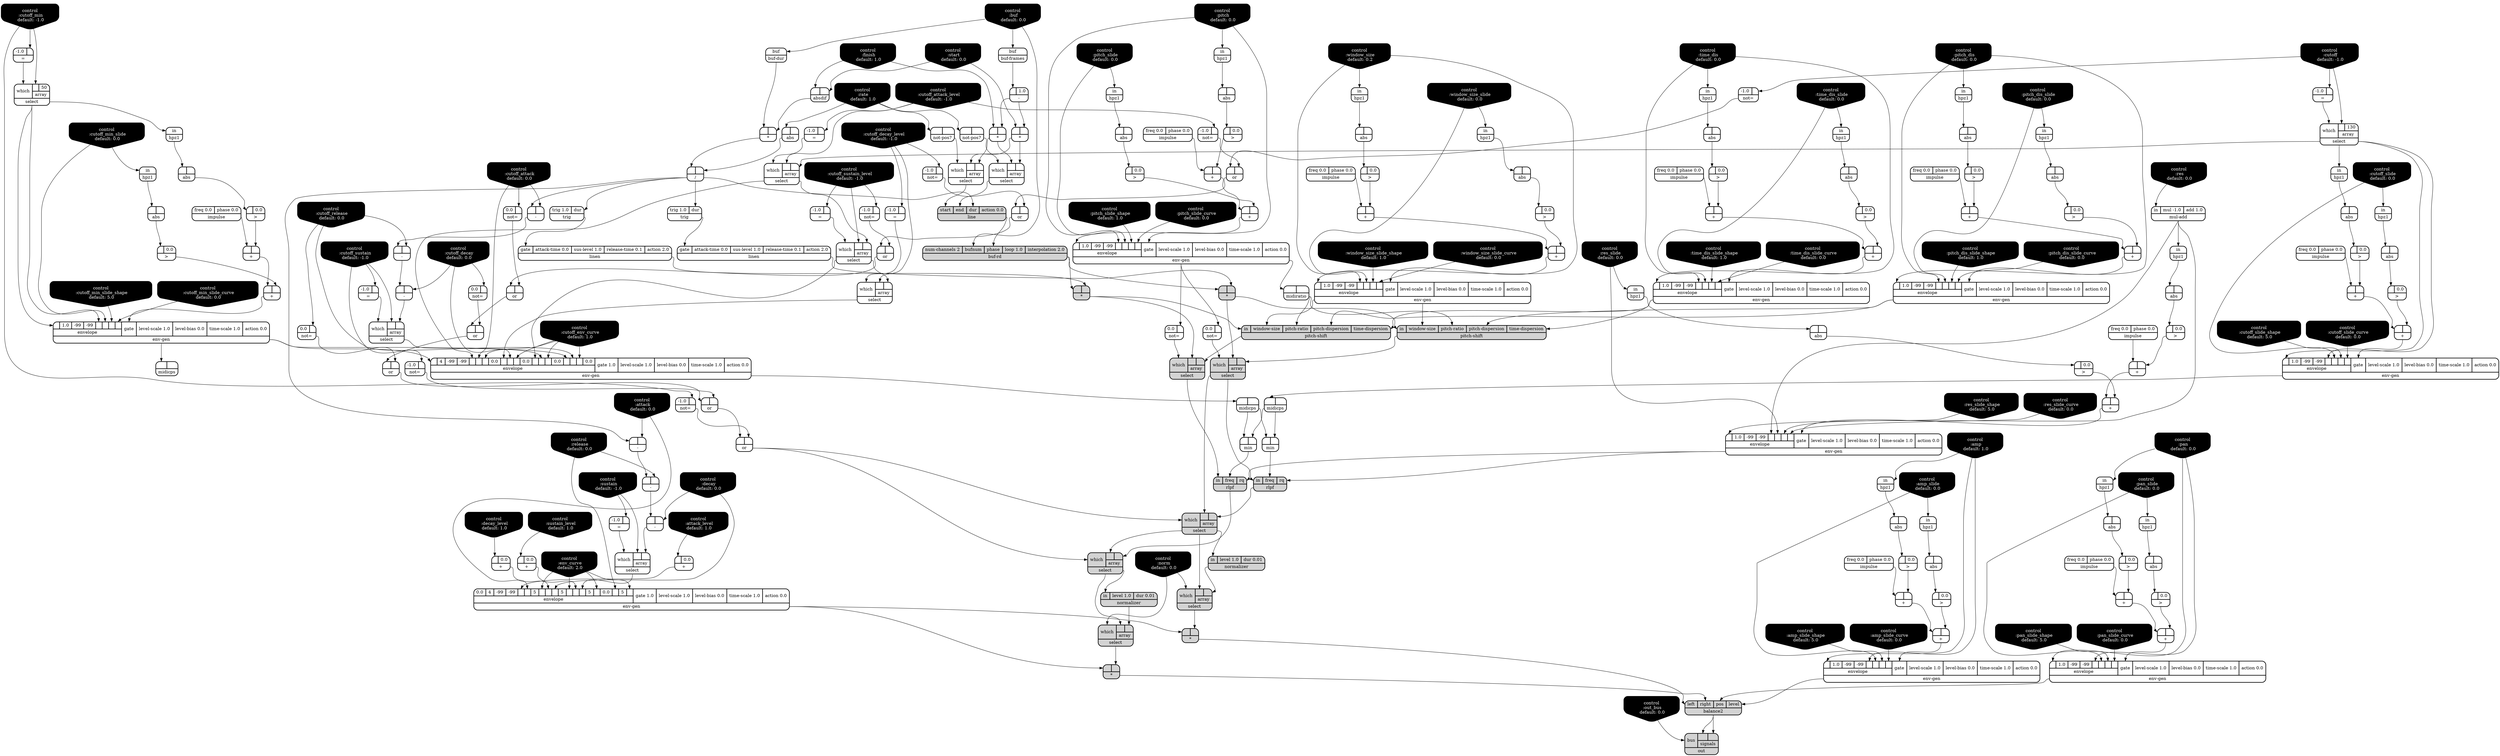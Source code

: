 digraph synthdef {
73 [label = "{{ <a> |<b> } |<__UG_NAME__>* }" style="bold, rounded" shape=record rankdir=LR];
82 [label = "{{ <a> |<b> } |<__UG_NAME__>* }" style="bold, rounded" shape=record rankdir=LR];
83 [label = "{{ <a> |<b> } |<__UG_NAME__>* }" style="bold, rounded" shape=record rankdir=LR];
91 [label = "{{ <a> |<b> } |<__UG_NAME__>* }" style="filled, bold, rounded"  shape=record rankdir=LR];
194 [label = "{{ <a> |<b> } |<__UG_NAME__>* }" style="filled, bold, rounded"  shape=record rankdir=LR];
222 [label = "{{ <a> |<b> } |<__UG_NAME__>* }" style="filled, bold, rounded"  shape=record rankdir=LR];
229 [label = "{{ <a> |<b> } |<__UG_NAME__>* }" style="filled, bold, rounded"  shape=record rankdir=LR];
64 [label = "{{ <a> |<b> } |<__UG_NAME__>+ }" style="bold, rounded" shape=record rankdir=LR];
68 [label = "{{ <a> |<b> } |<__UG_NAME__>+ }" style="bold, rounded" shape=record rankdir=LR];
95 [label = "{{ <a> |<b> } |<__UG_NAME__>+ }" style="bold, rounded" shape=record rankdir=LR];
99 [label = "{{ <a> |<b> } |<__UG_NAME__>+ }" style="bold, rounded" shape=record rankdir=LR];
106 [label = "{{ <a> |<b> } |<__UG_NAME__>+ }" style="bold, rounded" shape=record rankdir=LR];
110 [label = "{{ <a> |<b> } |<__UG_NAME__>+ }" style="bold, rounded" shape=record rankdir=LR];
116 [label = "{{ <a> |<b> } |<__UG_NAME__>+ }" style="bold, rounded" shape=record rankdir=LR];
120 [label = "{{ <a> |<b> } |<__UG_NAME__>+ }" style="bold, rounded" shape=record rankdir=LR];
135 [label = "{{ <a> |<b> } |<__UG_NAME__>+ }" style="bold, rounded" shape=record rankdir=LR];
139 [label = "{{ <a> |<b> } |<__UG_NAME__>+ }" style="bold, rounded" shape=record rankdir=LR];
144 [label = "{{ <a> |<b> } |<__UG_NAME__>+ }" style="bold, rounded" shape=record rankdir=LR];
151 [label = "{{ <a> |<b> } |<__UG_NAME__>+ }" style="bold, rounded" shape=record rankdir=LR];
155 [label = "{{ <a> |<b> } |<__UG_NAME__>+ }" style="bold, rounded" shape=record rankdir=LR];
170 [label = "{{ <a> |<b> 0.0} |<__UG_NAME__>+ }" style="bold, rounded" shape=record rankdir=LR];
171 [label = "{{ <a> |<b> 0.0} |<__UG_NAME__>+ }" style="bold, rounded" shape=record rankdir=LR];
172 [label = "{{ <a> |<b> 0.0} |<__UG_NAME__>+ }" style="bold, rounded" shape=record rankdir=LR];
202 [label = "{{ <a> |<b> } |<__UG_NAME__>+ }" style="bold, rounded" shape=record rankdir=LR];
206 [label = "{{ <a> |<b> } |<__UG_NAME__>+ }" style="bold, rounded" shape=record rankdir=LR];
215 [label = "{{ <a> |<b> } |<__UG_NAME__>+ }" style="bold, rounded" shape=record rankdir=LR];
216 [label = "{{ <a> |<b> } |<__UG_NAME__>+ }" style="bold, rounded" shape=record rankdir=LR];
231 [label = "{{ <a> |<b> } |<__UG_NAME__>+ }" style="bold, rounded" shape=record rankdir=LR];
76 [label = "{{ <a> |<b> } |<__UG_NAME__>- }" style="bold, rounded" shape=record rankdir=LR];
77 [label = "{{ <a> |<b> } |<__UG_NAME__>- }" style="bold, rounded" shape=record rankdir=LR];
78 [label = "{{ <a> |<b> } |<__UG_NAME__>- }" style="bold, rounded" shape=record rankdir=LR];
81 [label = "{{ <a> |<b> 1.0} |<__UG_NAME__>- }" style="bold, rounded" shape=record rankdir=LR];
127 [label = "{{ <a> |<b> } |<__UG_NAME__>- }" style="bold, rounded" shape=record rankdir=LR];
128 [label = "{{ <a> |<b> } |<__UG_NAME__>- }" style="bold, rounded" shape=record rankdir=LR];
129 [label = "{{ <a> |<b> } |<__UG_NAME__>- }" style="bold, rounded" shape=record rankdir=LR];
75 [label = "{{ <a> |<b> } |<__UG_NAME__>/ }" style="bold, rounded" shape=record rankdir=LR];
126 [label = "{{ <a> -1.0|<b> } |<__UG_NAME__>= }" style="bold, rounded" shape=record rankdir=LR];
146 [label = "{{ <a> -1.0|<b> } |<__UG_NAME__>= }" style="bold, rounded" shape=record rankdir=LR];
157 [label = "{{ <a> -1.0|<b> } |<__UG_NAME__>= }" style="bold, rounded" shape=record rankdir=LR];
158 [label = "{{ <a> -1.0|<b> } |<__UG_NAME__>= }" style="bold, rounded" shape=record rankdir=LR];
161 [label = "{{ <a> -1.0|<b> } |<__UG_NAME__>= }" style="bold, rounded" shape=record rankdir=LR];
162 [label = "{{ <a> -1.0|<b> } |<__UG_NAME__>= }" style="bold, rounded" shape=record rankdir=LR];
165 [label = "{{ <a> -1.0|<b> } |<__UG_NAME__>= }" style="bold, rounded" shape=record rankdir=LR];
63 [label = "{{ <a> |<b> 0.0} |<__UG_NAME__>\> }" style="bold, rounded" shape=record rankdir=LR];
67 [label = "{{ <a> |<b> 0.0} |<__UG_NAME__>\> }" style="bold, rounded" shape=record rankdir=LR];
94 [label = "{{ <a> |<b> 0.0} |<__UG_NAME__>\> }" style="bold, rounded" shape=record rankdir=LR];
98 [label = "{{ <a> |<b> 0.0} |<__UG_NAME__>\> }" style="bold, rounded" shape=record rankdir=LR];
105 [label = "{{ <a> |<b> 0.0} |<__UG_NAME__>\> }" style="bold, rounded" shape=record rankdir=LR];
109 [label = "{{ <a> |<b> 0.0} |<__UG_NAME__>\> }" style="bold, rounded" shape=record rankdir=LR];
115 [label = "{{ <a> |<b> 0.0} |<__UG_NAME__>\> }" style="bold, rounded" shape=record rankdir=LR];
119 [label = "{{ <a> |<b> 0.0} |<__UG_NAME__>\> }" style="bold, rounded" shape=record rankdir=LR];
125 [label = "{{ <a> |<b> 0.0} |<__UG_NAME__>\> }" style="bold, rounded" shape=record rankdir=LR];
134 [label = "{{ <a> |<b> 0.0} |<__UG_NAME__>\> }" style="bold, rounded" shape=record rankdir=LR];
138 [label = "{{ <a> |<b> 0.0} |<__UG_NAME__>\> }" style="bold, rounded" shape=record rankdir=LR];
143 [label = "{{ <a> |<b> 0.0} |<__UG_NAME__>\> }" style="bold, rounded" shape=record rankdir=LR];
150 [label = "{{ <a> |<b> 0.0} |<__UG_NAME__>\> }" style="bold, rounded" shape=record rankdir=LR];
154 [label = "{{ <a> |<b> 0.0} |<__UG_NAME__>\> }" style="bold, rounded" shape=record rankdir=LR];
201 [label = "{{ <a> |<b> 0.0} |<__UG_NAME__>\> }" style="bold, rounded" shape=record rankdir=LR];
205 [label = "{{ <a> |<b> 0.0} |<__UG_NAME__>\> }" style="bold, rounded" shape=record rankdir=LR];
214 [label = "{{ <a> |<b> 0.0} |<__UG_NAME__>\> }" style="bold, rounded" shape=record rankdir=LR];
230 [label = "{{ <a> |<b> 0.0} |<__UG_NAME__>\> }" style="bold, rounded" shape=record rankdir=LR];
59 [label = "{{ <a> |<b> } |<__UG_NAME__>abs }" style="bold, rounded" shape=record rankdir=LR];
62 [label = "{{ <a> |<b> } |<__UG_NAME__>abs }" style="bold, rounded" shape=record rankdir=LR];
66 [label = "{{ <a> |<b> } |<__UG_NAME__>abs }" style="bold, rounded" shape=record rankdir=LR];
70 [label = "{{ <a> |<b> } |<__UG_NAME__>abs }" style="bold, rounded" shape=record rankdir=LR];
74 [label = "{{ <a> |<b> } |<__UG_NAME__>abs }" style="bold, rounded" shape=record rankdir=LR];
97 [label = "{{ <a> |<b> } |<__UG_NAME__>abs }" style="bold, rounded" shape=record rankdir=LR];
104 [label = "{{ <a> |<b> } |<__UG_NAME__>abs }" style="bold, rounded" shape=record rankdir=LR];
108 [label = "{{ <a> |<b> } |<__UG_NAME__>abs }" style="bold, rounded" shape=record rankdir=LR];
114 [label = "{{ <a> |<b> } |<__UG_NAME__>abs }" style="bold, rounded" shape=record rankdir=LR];
118 [label = "{{ <a> |<b> } |<__UG_NAME__>abs }" style="bold, rounded" shape=record rankdir=LR];
124 [label = "{{ <a> |<b> } |<__UG_NAME__>abs }" style="bold, rounded" shape=record rankdir=LR];
133 [label = "{{ <a> |<b> } |<__UG_NAME__>abs }" style="bold, rounded" shape=record rankdir=LR];
137 [label = "{{ <a> |<b> } |<__UG_NAME__>abs }" style="bold, rounded" shape=record rankdir=LR];
149 [label = "{{ <a> |<b> } |<__UG_NAME__>abs }" style="bold, rounded" shape=record rankdir=LR];
153 [label = "{{ <a> |<b> } |<__UG_NAME__>abs }" style="bold, rounded" shape=record rankdir=LR];
169 [label = "{{ <a> |<b> } |<__UG_NAME__>abs }" style="bold, rounded" shape=record rankdir=LR];
200 [label = "{{ <a> |<b> } |<__UG_NAME__>abs }" style="bold, rounded" shape=record rankdir=LR];
204 [label = "{{ <a> |<b> } |<__UG_NAME__>abs }" style="bold, rounded" shape=record rankdir=LR];
213 [label = "{{ <a> |<b> } |<__UG_NAME__>abs }" style="bold, rounded" shape=record rankdir=LR];
72 [label = "{{ <a> |<b> } |<__UG_NAME__>absdif }" style="bold, rounded" shape=record rankdir=LR];
233 [label = "{{ <left> left|<right> right|<pos> pos|<level> level} |<__UG_NAME__>balance2 }" style="filled, bold, rounded"  shape=record rankdir=LR];
71 [label = "{{ <buf> buf} |<__UG_NAME__>buf-dur }" style="bold, rounded" shape=record rankdir=LR];
80 [label = "{{ <buf> buf} |<__UG_NAME__>buf-frames }" style="bold, rounded" shape=record rankdir=LR];
88 [label = "{{ <num____channels> num-channels 2|<bufnum> bufnum|<phase> phase|<loop> loop 1.0|<interpolation> interpolation 2.0} |<__UG_NAME__>buf-rd }" style="filled, bold, rounded"  shape=record rankdir=LR];
0 [label = "control
 :buf
 default: 0.0" shape=invhouse style="rounded, filled, bold" fillcolor=black fontcolor=white ]; 
1 [label = "control
 :amp
 default: 1.0" shape=invhouse style="rounded, filled, bold" fillcolor=black fontcolor=white ]; 
2 [label = "control
 :amp_slide
 default: 0.0" shape=invhouse style="rounded, filled, bold" fillcolor=black fontcolor=white ]; 
3 [label = "control
 :amp_slide_shape
 default: 5.0" shape=invhouse style="rounded, filled, bold" fillcolor=black fontcolor=white ]; 
4 [label = "control
 :amp_slide_curve
 default: 0.0" shape=invhouse style="rounded, filled, bold" fillcolor=black fontcolor=white ]; 
5 [label = "control
 :pan
 default: 0.0" shape=invhouse style="rounded, filled, bold" fillcolor=black fontcolor=white ]; 
6 [label = "control
 :pan_slide
 default: 0.0" shape=invhouse style="rounded, filled, bold" fillcolor=black fontcolor=white ]; 
7 [label = "control
 :pan_slide_shape
 default: 5.0" shape=invhouse style="rounded, filled, bold" fillcolor=black fontcolor=white ]; 
8 [label = "control
 :pan_slide_curve
 default: 0.0" shape=invhouse style="rounded, filled, bold" fillcolor=black fontcolor=white ]; 
9 [label = "control
 :cutoff
 default: -1.0" shape=invhouse style="rounded, filled, bold" fillcolor=black fontcolor=white ]; 
10 [label = "control
 :cutoff_slide
 default: 0.0" shape=invhouse style="rounded, filled, bold" fillcolor=black fontcolor=white ]; 
11 [label = "control
 :cutoff_slide_shape
 default: 5.0" shape=invhouse style="rounded, filled, bold" fillcolor=black fontcolor=white ]; 
12 [label = "control
 :cutoff_slide_curve
 default: 0.0" shape=invhouse style="rounded, filled, bold" fillcolor=black fontcolor=white ]; 
13 [label = "control
 :cutoff_attack
 default: 0.0" shape=invhouse style="rounded, filled, bold" fillcolor=black fontcolor=white ]; 
14 [label = "control
 :cutoff_sustain
 default: -1.0" shape=invhouse style="rounded, filled, bold" fillcolor=black fontcolor=white ]; 
15 [label = "control
 :cutoff_decay
 default: 0.0" shape=invhouse style="rounded, filled, bold" fillcolor=black fontcolor=white ]; 
16 [label = "control
 :cutoff_release
 default: 0.0" shape=invhouse style="rounded, filled, bold" fillcolor=black fontcolor=white ]; 
17 [label = "control
 :cutoff_min
 default: -1.0" shape=invhouse style="rounded, filled, bold" fillcolor=black fontcolor=white ]; 
18 [label = "control
 :cutoff_min_slide
 default: 0.0" shape=invhouse style="rounded, filled, bold" fillcolor=black fontcolor=white ]; 
19 [label = "control
 :cutoff_min_slide_shape
 default: 5.0" shape=invhouse style="rounded, filled, bold" fillcolor=black fontcolor=white ]; 
20 [label = "control
 :cutoff_min_slide_curve
 default: 0.0" shape=invhouse style="rounded, filled, bold" fillcolor=black fontcolor=white ]; 
21 [label = "control
 :cutoff_attack_level
 default: -1.0" shape=invhouse style="rounded, filled, bold" fillcolor=black fontcolor=white ]; 
22 [label = "control
 :cutoff_decay_level
 default: -1.0" shape=invhouse style="rounded, filled, bold" fillcolor=black fontcolor=white ]; 
23 [label = "control
 :cutoff_sustain_level
 default: -1.0" shape=invhouse style="rounded, filled, bold" fillcolor=black fontcolor=white ]; 
24 [label = "control
 :cutoff_env_curve
 default: 1.0" shape=invhouse style="rounded, filled, bold" fillcolor=black fontcolor=white ]; 
25 [label = "control
 :res
 default: 0.0" shape=invhouse style="rounded, filled, bold" fillcolor=black fontcolor=white ]; 
26 [label = "control
 :res_slide
 default: 0.0" shape=invhouse style="rounded, filled, bold" fillcolor=black fontcolor=white ]; 
27 [label = "control
 :res_slide_shape
 default: 5.0" shape=invhouse style="rounded, filled, bold" fillcolor=black fontcolor=white ]; 
28 [label = "control
 :res_slide_curve
 default: 0.0" shape=invhouse style="rounded, filled, bold" fillcolor=black fontcolor=white ]; 
29 [label = "control
 :attack
 default: 0.0" shape=invhouse style="rounded, filled, bold" fillcolor=black fontcolor=white ]; 
30 [label = "control
 :decay
 default: 0.0" shape=invhouse style="rounded, filled, bold" fillcolor=black fontcolor=white ]; 
31 [label = "control
 :sustain
 default: -1.0" shape=invhouse style="rounded, filled, bold" fillcolor=black fontcolor=white ]; 
32 [label = "control
 :release
 default: 0.0" shape=invhouse style="rounded, filled, bold" fillcolor=black fontcolor=white ]; 
33 [label = "control
 :attack_level
 default: 1.0" shape=invhouse style="rounded, filled, bold" fillcolor=black fontcolor=white ]; 
34 [label = "control
 :decay_level
 default: 1.0" shape=invhouse style="rounded, filled, bold" fillcolor=black fontcolor=white ]; 
35 [label = "control
 :sustain_level
 default: 1.0" shape=invhouse style="rounded, filled, bold" fillcolor=black fontcolor=white ]; 
36 [label = "control
 :env_curve
 default: 2.0" shape=invhouse style="rounded, filled, bold" fillcolor=black fontcolor=white ]; 
37 [label = "control
 :rate
 default: 1.0" shape=invhouse style="rounded, filled, bold" fillcolor=black fontcolor=white ]; 
38 [label = "control
 :start
 default: 0.0" shape=invhouse style="rounded, filled, bold" fillcolor=black fontcolor=white ]; 
39 [label = "control
 :finish
 default: 1.0" shape=invhouse style="rounded, filled, bold" fillcolor=black fontcolor=white ]; 
40 [label = "control
 :norm
 default: 0.0" shape=invhouse style="rounded, filled, bold" fillcolor=black fontcolor=white ]; 
41 [label = "control
 :pitch
 default: 0.0" shape=invhouse style="rounded, filled, bold" fillcolor=black fontcolor=white ]; 
42 [label = "control
 :pitch_slide
 default: 0.0" shape=invhouse style="rounded, filled, bold" fillcolor=black fontcolor=white ]; 
43 [label = "control
 :pitch_slide_shape
 default: 1.0" shape=invhouse style="rounded, filled, bold" fillcolor=black fontcolor=white ]; 
44 [label = "control
 :pitch_slide_curve
 default: 0.0" shape=invhouse style="rounded, filled, bold" fillcolor=black fontcolor=white ]; 
45 [label = "control
 :window_size
 default: 0.2" shape=invhouse style="rounded, filled, bold" fillcolor=black fontcolor=white ]; 
46 [label = "control
 :window_size_slide
 default: 0.0" shape=invhouse style="rounded, filled, bold" fillcolor=black fontcolor=white ]; 
47 [label = "control
 :window_size_slide_shape
 default: 1.0" shape=invhouse style="rounded, filled, bold" fillcolor=black fontcolor=white ]; 
48 [label = "control
 :window_size_slide_curve
 default: 0.0" shape=invhouse style="rounded, filled, bold" fillcolor=black fontcolor=white ]; 
49 [label = "control
 :pitch_dis
 default: 0.0" shape=invhouse style="rounded, filled, bold" fillcolor=black fontcolor=white ]; 
50 [label = "control
 :pitch_dis_slide
 default: 0.0" shape=invhouse style="rounded, filled, bold" fillcolor=black fontcolor=white ]; 
51 [label = "control
 :pitch_dis_slide_shape
 default: 1.0" shape=invhouse style="rounded, filled, bold" fillcolor=black fontcolor=white ]; 
52 [label = "control
 :pitch_dis_slide_curve
 default: 0.0" shape=invhouse style="rounded, filled, bold" fillcolor=black fontcolor=white ]; 
53 [label = "control
 :time_dis
 default: 0.0" shape=invhouse style="rounded, filled, bold" fillcolor=black fontcolor=white ]; 
54 [label = "control
 :time_dis_slide
 default: 0.0" shape=invhouse style="rounded, filled, bold" fillcolor=black fontcolor=white ]; 
55 [label = "control
 :time_dis_slide_shape
 default: 1.0" shape=invhouse style="rounded, filled, bold" fillcolor=black fontcolor=white ]; 
56 [label = "control
 :time_dis_slide_curve
 default: 0.0" shape=invhouse style="rounded, filled, bold" fillcolor=black fontcolor=white ]; 
57 [label = "control
 :out_bus
 default: 0.0" shape=invhouse style="rounded, filled, bold" fillcolor=black fontcolor=white ]; 
92 [label = "{{ {{<envelope___control___0>|1.0|-99|-99|<envelope___control___4>|<envelope___control___5>|<envelope___control___6>|<envelope___control___7>}|envelope}|<gate> gate|<level____scale> level-scale 1.0|<level____bias> level-bias 0.0|<time____scale> time-scale 1.0|<action> action 0.0} |<__UG_NAME__>env-gen }" style="bold, rounded" shape=record rankdir=LR];
100 [label = "{{ {{<envelope___control___0>|1.0|-99|-99|<envelope___control___4>|<envelope___control___5>|<envelope___control___6>|<envelope___control___7>}|envelope}|<gate> gate|<level____scale> level-scale 1.0|<level____bias> level-bias 0.0|<time____scale> time-scale 1.0|<action> action 0.0} |<__UG_NAME__>env-gen }" style="bold, rounded" shape=record rankdir=LR];
111 [label = "{{ {{<envelope___control___0>|1.0|-99|-99|<envelope___control___4>|<envelope___control___5>|<envelope___control___6>|<envelope___control___7>}|envelope}|<gate> gate|<level____scale> level-scale 1.0|<level____bias> level-bias 0.0|<time____scale> time-scale 1.0|<action> action 0.0} |<__UG_NAME__>env-gen }" style="bold, rounded" shape=record rankdir=LR];
121 [label = "{{ {{<envelope___control___0>|1.0|-99|-99|<envelope___control___4>|<envelope___control___5>|<envelope___control___6>|<envelope___control___7>}|envelope}|<gate> gate|<level____scale> level-scale 1.0|<level____bias> level-bias 0.0|<time____scale> time-scale 1.0|<action> action 0.0} |<__UG_NAME__>env-gen }" style="bold, rounded" shape=record rankdir=LR];
140 [label = "{{ {{<envelope___control___0>|1.0|-99|-99|<envelope___control___4>|<envelope___control___5>|<envelope___control___6>|<envelope___control___7>}|envelope}|<gate> gate|<level____scale> level-scale 1.0|<level____bias> level-bias 0.0|<time____scale> time-scale 1.0|<action> action 0.0} |<__UG_NAME__>env-gen }" style="bold, rounded" shape=record rankdir=LR];
156 [label = "{{ {{<envelope___select___0>|1.0|-99|-99|<envelope___select___4>|<envelope___control___5>|<envelope___control___6>|<envelope___control___7>}|envelope}|<gate> gate|<level____scale> level-scale 1.0|<level____bias> level-bias 0.0|<time____scale> time-scale 1.0|<action> action 0.0} |<__UG_NAME__>env-gen }" style="bold, rounded" shape=record rankdir=LR];
167 [label = "{{ {{<envelope___env____gen___0>|4|-99|-99|<envelope___select___4>|<envelope___control___5>|<envelope___control___6>|0.0|<envelope___select___8>|<envelope___control___9>|<envelope___control___10>|0.0|<envelope___select___12>|<envelope___select___13>|<envelope___control___14>|0.0|<envelope___env____gen___16>|<envelope___control___17>|<envelope___control___18>|0.0}|envelope}|<gate> gate 1.0|<level____scale> level-scale 1.0|<level____bias> level-bias 0.0|<time____scale> time-scale 1.0|<action> action 0.0} |<__UG_NAME__>env-gen }" style="bold, rounded" shape=record rankdir=LR];
173 [label = "{{ {{0.0|4|-99|-99|<envelope___binary____op____u____gen___4>|<envelope___control___5>|5|<envelope___control___7>|<envelope___binary____op____u____gen___8>|<envelope___control___9>|5|<envelope___control___11>|<envelope___binary____op____u____gen___12>|<envelope___select___13>|5|<envelope___control___15>|0.0|<envelope___control___17>|5|<envelope___control___19>}|envelope}|<gate> gate 1.0|<level____scale> level-scale 1.0|<level____bias> level-bias 0.0|<time____scale> time-scale 1.0|<action> action 0.0} |<__UG_NAME__>env-gen }" style="bold, rounded" shape=record rankdir=LR];
207 [label = "{{ {{<envelope___select___0>|1.0|-99|-99|<envelope___select___4>|<envelope___control___5>|<envelope___control___6>|<envelope___control___7>}|envelope}|<gate> gate|<level____scale> level-scale 1.0|<level____bias> level-bias 0.0|<time____scale> time-scale 1.0|<action> action 0.0} |<__UG_NAME__>env-gen }" style="bold, rounded" shape=record rankdir=LR];
217 [label = "{{ {{<envelope___mul____add___0>|1.0|-99|-99|<envelope___mul____add___4>|<envelope___control___5>|<envelope___control___6>|<envelope___control___7>}|envelope}|<gate> gate|<level____scale> level-scale 1.0|<level____bias> level-bias 0.0|<time____scale> time-scale 1.0|<action> action 0.0} |<__UG_NAME__>env-gen }" style="bold, rounded" shape=record rankdir=LR];
232 [label = "{{ {{<envelope___control___0>|1.0|-99|-99|<envelope___control___4>|<envelope___control___5>|<envelope___control___6>|<envelope___control___7>}|envelope}|<gate> gate|<level____scale> level-scale 1.0|<level____bias> level-bias 0.0|<time____scale> time-scale 1.0|<action> action 0.0} |<__UG_NAME__>env-gen }" style="bold, rounded" shape=record rankdir=LR];
58 [label = "{{ <in> in} |<__UG_NAME__>hpz1 }" style="bold, rounded" shape=record rankdir=LR];
61 [label = "{{ <in> in} |<__UG_NAME__>hpz1 }" style="bold, rounded" shape=record rankdir=LR];
65 [label = "{{ <in> in} |<__UG_NAME__>hpz1 }" style="bold, rounded" shape=record rankdir=LR];
69 [label = "{{ <in> in} |<__UG_NAME__>hpz1 }" style="bold, rounded" shape=record rankdir=LR];
96 [label = "{{ <in> in} |<__UG_NAME__>hpz1 }" style="bold, rounded" shape=record rankdir=LR];
103 [label = "{{ <in> in} |<__UG_NAME__>hpz1 }" style="bold, rounded" shape=record rankdir=LR];
107 [label = "{{ <in> in} |<__UG_NAME__>hpz1 }" style="bold, rounded" shape=record rankdir=LR];
113 [label = "{{ <in> in} |<__UG_NAME__>hpz1 }" style="bold, rounded" shape=record rankdir=LR];
117 [label = "{{ <in> in} |<__UG_NAME__>hpz1 }" style="bold, rounded" shape=record rankdir=LR];
123 [label = "{{ <in> in} |<__UG_NAME__>hpz1 }" style="bold, rounded" shape=record rankdir=LR];
132 [label = "{{ <in> in} |<__UG_NAME__>hpz1 }" style="bold, rounded" shape=record rankdir=LR];
136 [label = "{{ <in> in} |<__UG_NAME__>hpz1 }" style="bold, rounded" shape=record rankdir=LR];
148 [label = "{{ <in> in} |<__UG_NAME__>hpz1 }" style="bold, rounded" shape=record rankdir=LR];
152 [label = "{{ <in> in} |<__UG_NAME__>hpz1 }" style="bold, rounded" shape=record rankdir=LR];
168 [label = "{{ <in> in} |<__UG_NAME__>hpz1 }" style="bold, rounded" shape=record rankdir=LR];
199 [label = "{{ <in> in} |<__UG_NAME__>hpz1 }" style="bold, rounded" shape=record rankdir=LR];
203 [label = "{{ <in> in} |<__UG_NAME__>hpz1 }" style="bold, rounded" shape=record rankdir=LR];
212 [label = "{{ <in> in} |<__UG_NAME__>hpz1 }" style="bold, rounded" shape=record rankdir=LR];
60 [label = "{{ <freq> freq 0.0|<phase> phase 0.0} |<__UG_NAME__>impulse }" style="bold, rounded" shape=record rankdir=LR];
93 [label = "{{ <freq> freq 0.0|<phase> phase 0.0} |<__UG_NAME__>impulse }" style="bold, rounded" shape=record rankdir=LR];
102 [label = "{{ <freq> freq 0.0|<phase> phase 0.0} |<__UG_NAME__>impulse }" style="bold, rounded" shape=record rankdir=LR];
112 [label = "{{ <freq> freq 0.0|<phase> phase 0.0} |<__UG_NAME__>impulse }" style="bold, rounded" shape=record rankdir=LR];
131 [label = "{{ <freq> freq 0.0|<phase> phase 0.0} |<__UG_NAME__>impulse }" style="bold, rounded" shape=record rankdir=LR];
142 [label = "{{ <freq> freq 0.0|<phase> phase 0.0} |<__UG_NAME__>impulse }" style="bold, rounded" shape=record rankdir=LR];
145 [label = "{{ <freq> freq 0.0|<phase> phase 0.0} |<__UG_NAME__>impulse }" style="bold, rounded" shape=record rankdir=LR];
198 [label = "{{ <freq> freq 0.0|<phase> phase 0.0} |<__UG_NAME__>impulse }" style="bold, rounded" shape=record rankdir=LR];
210 [label = "{{ <freq> freq 0.0|<phase> phase 0.0} |<__UG_NAME__>impulse }" style="bold, rounded" shape=record rankdir=LR];
87 [label = "{{ <start> start|<end> end|<dur> dur|<action> action 0.0} |<__UG_NAME__>line }" style="filled, bold, rounded"  shape=record rankdir=LR];
90 [label = "{{ <gate> gate|<attack____time> attack-time 0.0|<sus____level> sus-level 1.0|<release____time> release-time 0.1|<action> action 2.0} |<__UG_NAME__>linen }" style="bold, rounded" shape=record rankdir=LR];
193 [label = "{{ <gate> gate|<attack____time> attack-time 0.0|<sus____level> sus-level 1.0|<release____time> release-time 0.1|<action> action 2.0} |<__UG_NAME__>linen }" style="bold, rounded" shape=record rankdir=LR];
197 [label = "{{ <a> |<b> } |<__UG_NAME__>midicps }" style="bold, rounded" shape=record rankdir=LR];
208 [label = "{{ <a> |<b> } |<__UG_NAME__>midicps }" style="bold, rounded" shape=record rankdir=LR];
235 [label = "{{ <a> |<b> } |<__UG_NAME__>midicps }" style="bold, rounded" shape=record rankdir=LR];
101 [label = "{{ <a> |<b> } |<__UG_NAME__>midiratio }" style="bold, rounded" shape=record rankdir=LR];
209 [label = "{{ <a> |<b> } |<__UG_NAME__>min }" style="bold, rounded" shape=record rankdir=LR];
224 [label = "{{ <a> |<b> } |<__UG_NAME__>min }" style="bold, rounded" shape=record rankdir=LR];
211 [label = "{{ <in> in|<mul> mul -1.0|<add> add 1.0} |<__UG_NAME__>mul-add }" style="bold, rounded" shape=record rankdir=LR];
220 [label = "{{ <in> in|<level> level 1.0|<dur> dur 0.01} |<__UG_NAME__>normalizer }" style="filled, bold, rounded"  shape=record rankdir=LR];
227 [label = "{{ <in> in|<level> level 1.0|<dur> dur 0.01} |<__UG_NAME__>normalizer }" style="filled, bold, rounded"  shape=record rankdir=LR];
79 [label = "{{ <a> |<b> } |<__UG_NAME__>not-pos? }" style="bold, rounded" shape=record rankdir=LR];
85 [label = "{{ <a> |<b> } |<__UG_NAME__>not-pos? }" style="bold, rounded" shape=record rankdir=LR];
141 [label = "{{ <a> 0.0|<b> } |<__UG_NAME__>not= }" style="bold, rounded" shape=record rankdir=LR];
174 [label = "{{ <a> -1.0|<b> } |<__UG_NAME__>not= }" style="bold, rounded" shape=record rankdir=LR];
175 [label = "{{ <a> -1.0|<b> } |<__UG_NAME__>not= }" style="bold, rounded" shape=record rankdir=LR];
177 [label = "{{ <a> -1.0|<b> } |<__UG_NAME__>not= }" style="bold, rounded" shape=record rankdir=LR];
179 [label = "{{ <a> -1.0|<b> } |<__UG_NAME__>not= }" style="bold, rounded" shape=record rankdir=LR];
181 [label = "{{ <a> 0.0|<b> } |<__UG_NAME__>not= }" style="bold, rounded" shape=record rankdir=LR];
183 [label = "{{ <a> 0.0|<b> } |<__UG_NAME__>not= }" style="bold, rounded" shape=record rankdir=LR];
185 [label = "{{ <a> 0.0|<b> } |<__UG_NAME__>not= }" style="bold, rounded" shape=record rankdir=LR];
187 [label = "{{ <a> -1.0|<b> } |<__UG_NAME__>not= }" style="bold, rounded" shape=record rankdir=LR];
189 [label = "{{ <a> -1.0|<b> } |<__UG_NAME__>not= }" style="bold, rounded" shape=record rankdir=LR];
191 [label = "{{ <a> 0.0|<b> } |<__UG_NAME__>not= }" style="bold, rounded" shape=record rankdir=LR];
176 [label = "{{ <a> |<b> } |<__UG_NAME__>or }" style="bold, rounded" shape=record rankdir=LR];
178 [label = "{{ <a> |<b> } |<__UG_NAME__>or }" style="bold, rounded" shape=record rankdir=LR];
180 [label = "{{ <a> |<b> } |<__UG_NAME__>or }" style="bold, rounded" shape=record rankdir=LR];
182 [label = "{{ <a> |<b> } |<__UG_NAME__>or }" style="bold, rounded" shape=record rankdir=LR];
184 [label = "{{ <a> |<b> } |<__UG_NAME__>or }" style="bold, rounded" shape=record rankdir=LR];
186 [label = "{{ <a> |<b> } |<__UG_NAME__>or }" style="bold, rounded" shape=record rankdir=LR];
188 [label = "{{ <a> |<b> } |<__UG_NAME__>or }" style="bold, rounded" shape=record rankdir=LR];
190 [label = "{{ <a> |<b> } |<__UG_NAME__>or }" style="bold, rounded" shape=record rankdir=LR];
234 [label = "{{ <bus> bus|{{<signals___balance2___0>|<signals___balance2___1>}|signals}} |<__UG_NAME__>out }" style="filled, bold, rounded"  shape=record rankdir=LR];
122 [label = "{{ <in> in|<window____size> window-size|<pitch____ratio> pitch-ratio|<pitch____dispersion> pitch-dispersion|<time____dispersion> time-dispersion} |<__UG_NAME__>pitch-shift }" style="filled, bold, rounded"  shape=record rankdir=LR];
195 [label = "{{ <in> in|<window____size> window-size|<pitch____ratio> pitch-ratio|<pitch____dispersion> pitch-dispersion|<time____dispersion> time-dispersion} |<__UG_NAME__>pitch-shift }" style="filled, bold, rounded"  shape=record rankdir=LR];
218 [label = "{{ <in> in|<freq> freq|<rq> rq} |<__UG_NAME__>rlpf }" style="filled, bold, rounded"  shape=record rankdir=LR];
225 [label = "{{ <in> in|<freq> freq|<rq> rq} |<__UG_NAME__>rlpf }" style="filled, bold, rounded"  shape=record rankdir=LR];
84 [label = "{{ <which> which|{{<array___binary____op____u____gen___0>|<array___binary____op____u____gen___1>}|array}} |<__UG_NAME__>select }" style="bold, rounded" shape=record rankdir=LR];
86 [label = "{{ <which> which|{{<array___binary____op____u____gen___0>|<array___binary____op____u____gen___1>}|array}} |<__UG_NAME__>select }" style="bold, rounded" shape=record rankdir=LR];
130 [label = "{{ <which> which|{{<array___control___0>|<array___binary____op____u____gen___1>}|array}} |<__UG_NAME__>select }" style="bold, rounded" shape=record rankdir=LR];
147 [label = "{{ <which> which|{{<array___control___0>|50}|array}} |<__UG_NAME__>select }" style="bold, rounded" shape=record rankdir=LR];
159 [label = "{{ <which> which|{{<array___control___0>|130}|array}} |<__UG_NAME__>select }" style="bold, rounded" shape=record rankdir=LR];
160 [label = "{{ <which> which|{{<array___control___0>|<array___select___1>}|array}} |<__UG_NAME__>select }" style="bold, rounded" shape=record rankdir=LR];
163 [label = "{{ <which> which|{{<array___control___0>|<array___select___1>}|array}} |<__UG_NAME__>select }" style="bold, rounded" shape=record rankdir=LR];
164 [label = "{{ <which> which|{{<array___control___0>|<array___select___1>}|array}} |<__UG_NAME__>select }" style="bold, rounded" shape=record rankdir=LR];
166 [label = "{{ <which> which|{{<array___control___0>|<array___binary____op____u____gen___1>}|array}} |<__UG_NAME__>select }" style="bold, rounded" shape=record rankdir=LR];
196 [label = "{{ <which> which|{{<array___binary____op____u____gen___0>|<array___pitch____shift___1>}|array}} |<__UG_NAME__>select }" style="filled, bold, rounded"  shape=record rankdir=LR];
219 [label = "{{ <which> which|{{<array___select___0>|<array___rlpf___1>}|array}} |<__UG_NAME__>select }" style="filled, bold, rounded"  shape=record rankdir=LR];
221 [label = "{{ <which> which|{{<array___select___0>|<array___normalizer___1>}|array}} |<__UG_NAME__>select }" style="filled, bold, rounded"  shape=record rankdir=LR];
223 [label = "{{ <which> which|{{<array___binary____op____u____gen___0>|<array___pitch____shift___1>}|array}} |<__UG_NAME__>select }" style="filled, bold, rounded"  shape=record rankdir=LR];
226 [label = "{{ <which> which|{{<array___select___0>|<array___rlpf___1>}|array}} |<__UG_NAME__>select }" style="filled, bold, rounded"  shape=record rankdir=LR];
228 [label = "{{ <which> which|{{<array___select___0>|<array___normalizer___1>}|array}} |<__UG_NAME__>select }" style="filled, bold, rounded"  shape=record rankdir=LR];
89 [label = "{{ <trig> trig 1.0|<dur> dur} |<__UG_NAME__>trig }" style="bold, rounded" shape=record rankdir=LR];
192 [label = "{{ <trig> trig 1.0|<dur> dur} |<__UG_NAME__>trig }" style="bold, rounded" shape=record rankdir=LR];

72:__UG_NAME__ -> 73:b ;
71:__UG_NAME__ -> 73:a ;
81:__UG_NAME__ -> 82:b ;
38:__UG_NAME__ -> 82:a ;
81:__UG_NAME__ -> 83:b ;
39:__UG_NAME__ -> 83:a ;
90:__UG_NAME__ -> 91:b ;
88:__UG_NAME__ -> 91:a ;
193:__UG_NAME__ -> 194:b ;
88:__UG_NAME__ -> 194:a ;
221:__UG_NAME__ -> 222:b ;
173:__UG_NAME__ -> 222:a ;
228:__UG_NAME__ -> 229:b ;
173:__UG_NAME__ -> 229:a ;
63:__UG_NAME__ -> 64:b ;
60:__UG_NAME__ -> 64:a ;
67:__UG_NAME__ -> 68:b ;
64:__UG_NAME__ -> 68:a ;
94:__UG_NAME__ -> 95:b ;
93:__UG_NAME__ -> 95:a ;
98:__UG_NAME__ -> 99:b ;
95:__UG_NAME__ -> 99:a ;
105:__UG_NAME__ -> 106:b ;
102:__UG_NAME__ -> 106:a ;
109:__UG_NAME__ -> 110:b ;
106:__UG_NAME__ -> 110:a ;
115:__UG_NAME__ -> 116:b ;
112:__UG_NAME__ -> 116:a ;
119:__UG_NAME__ -> 120:b ;
116:__UG_NAME__ -> 120:a ;
134:__UG_NAME__ -> 135:b ;
131:__UG_NAME__ -> 135:a ;
138:__UG_NAME__ -> 139:b ;
135:__UG_NAME__ -> 139:a ;
143:__UG_NAME__ -> 144:b ;
142:__UG_NAME__ -> 144:a ;
150:__UG_NAME__ -> 151:b ;
145:__UG_NAME__ -> 151:a ;
154:__UG_NAME__ -> 155:b ;
151:__UG_NAME__ -> 155:a ;
33:__UG_NAME__ -> 170:a ;
34:__UG_NAME__ -> 171:a ;
35:__UG_NAME__ -> 172:a ;
201:__UG_NAME__ -> 202:b ;
198:__UG_NAME__ -> 202:a ;
205:__UG_NAME__ -> 206:b ;
202:__UG_NAME__ -> 206:a ;
214:__UG_NAME__ -> 215:b ;
210:__UG_NAME__ -> 215:a ;
125:__UG_NAME__ -> 216:b ;
215:__UG_NAME__ -> 216:a ;
230:__UG_NAME__ -> 231:b ;
144:__UG_NAME__ -> 231:a ;
13:__UG_NAME__ -> 76:b ;
75:__UG_NAME__ -> 76:a ;
16:__UG_NAME__ -> 77:b ;
76:__UG_NAME__ -> 77:a ;
15:__UG_NAME__ -> 78:b ;
77:__UG_NAME__ -> 78:a ;
80:__UG_NAME__ -> 81:a ;
29:__UG_NAME__ -> 127:b ;
75:__UG_NAME__ -> 127:a ;
32:__UG_NAME__ -> 128:b ;
127:__UG_NAME__ -> 128:a ;
30:__UG_NAME__ -> 129:b ;
128:__UG_NAME__ -> 129:a ;
74:__UG_NAME__ -> 75:b ;
73:__UG_NAME__ -> 75:a ;
31:__UG_NAME__ -> 126:b ;
17:__UG_NAME__ -> 146:b ;
21:__UG_NAME__ -> 157:b ;
9:__UG_NAME__ -> 158:b ;
22:__UG_NAME__ -> 161:b ;
23:__UG_NAME__ -> 162:b ;
14:__UG_NAME__ -> 165:b ;
62:__UG_NAME__ -> 63:a ;
66:__UG_NAME__ -> 67:a ;
70:__UG_NAME__ -> 94:a ;
97:__UG_NAME__ -> 98:a ;
104:__UG_NAME__ -> 105:a ;
108:__UG_NAME__ -> 109:a ;
114:__UG_NAME__ -> 115:a ;
118:__UG_NAME__ -> 119:a ;
124:__UG_NAME__ -> 125:a ;
133:__UG_NAME__ -> 134:a ;
137:__UG_NAME__ -> 138:a ;
59:__UG_NAME__ -> 143:a ;
149:__UG_NAME__ -> 150:a ;
153:__UG_NAME__ -> 154:a ;
200:__UG_NAME__ -> 201:a ;
204:__UG_NAME__ -> 205:a ;
213:__UG_NAME__ -> 214:a ;
169:__UG_NAME__ -> 230:a ;
58:__UG_NAME__ -> 59:a ;
61:__UG_NAME__ -> 62:a ;
65:__UG_NAME__ -> 66:a ;
69:__UG_NAME__ -> 70:a ;
37:__UG_NAME__ -> 74:a ;
96:__UG_NAME__ -> 97:a ;
103:__UG_NAME__ -> 104:a ;
107:__UG_NAME__ -> 108:a ;
113:__UG_NAME__ -> 114:a ;
117:__UG_NAME__ -> 118:a ;
123:__UG_NAME__ -> 124:a ;
132:__UG_NAME__ -> 133:a ;
136:__UG_NAME__ -> 137:a ;
148:__UG_NAME__ -> 149:a ;
152:__UG_NAME__ -> 153:a ;
168:__UG_NAME__ -> 169:a ;
199:__UG_NAME__ -> 200:a ;
203:__UG_NAME__ -> 204:a ;
212:__UG_NAME__ -> 213:a ;
38:__UG_NAME__ -> 72:b ;
39:__UG_NAME__ -> 72:a ;
232:__UG_NAME__ -> 233:level ;
140:__UG_NAME__ -> 233:pos ;
229:__UG_NAME__ -> 233:right ;
222:__UG_NAME__ -> 233:left ;
0:__UG_NAME__ -> 71:buf ;
0:__UG_NAME__ -> 80:buf ;
87:__UG_NAME__ -> 88:phase ;
0:__UG_NAME__ -> 88:bufnum ;
68:__UG_NAME__ -> 92:gate ;
45:__UG_NAME__ -> 92:envelope___control___0 ;
45:__UG_NAME__ -> 92:envelope___control___4 ;
46:__UG_NAME__ -> 92:envelope___control___5 ;
47:__UG_NAME__ -> 92:envelope___control___6 ;
48:__UG_NAME__ -> 92:envelope___control___7 ;
99:__UG_NAME__ -> 100:gate ;
41:__UG_NAME__ -> 100:envelope___control___0 ;
41:__UG_NAME__ -> 100:envelope___control___4 ;
42:__UG_NAME__ -> 100:envelope___control___5 ;
43:__UG_NAME__ -> 100:envelope___control___6 ;
44:__UG_NAME__ -> 100:envelope___control___7 ;
110:__UG_NAME__ -> 111:gate ;
49:__UG_NAME__ -> 111:envelope___control___0 ;
49:__UG_NAME__ -> 111:envelope___control___4 ;
50:__UG_NAME__ -> 111:envelope___control___5 ;
51:__UG_NAME__ -> 111:envelope___control___6 ;
52:__UG_NAME__ -> 111:envelope___control___7 ;
120:__UG_NAME__ -> 121:gate ;
53:__UG_NAME__ -> 121:envelope___control___0 ;
53:__UG_NAME__ -> 121:envelope___control___4 ;
54:__UG_NAME__ -> 121:envelope___control___5 ;
55:__UG_NAME__ -> 121:envelope___control___6 ;
56:__UG_NAME__ -> 121:envelope___control___7 ;
139:__UG_NAME__ -> 140:gate ;
5:__UG_NAME__ -> 140:envelope___control___0 ;
5:__UG_NAME__ -> 140:envelope___control___4 ;
6:__UG_NAME__ -> 140:envelope___control___5 ;
7:__UG_NAME__ -> 140:envelope___control___6 ;
8:__UG_NAME__ -> 140:envelope___control___7 ;
155:__UG_NAME__ -> 156:gate ;
147:__UG_NAME__ -> 156:envelope___select___0 ;
147:__UG_NAME__ -> 156:envelope___select___4 ;
18:__UG_NAME__ -> 156:envelope___control___5 ;
19:__UG_NAME__ -> 156:envelope___control___6 ;
20:__UG_NAME__ -> 156:envelope___control___7 ;
156:__UG_NAME__ -> 167:envelope___env____gen___0 ;
160:__UG_NAME__ -> 167:envelope___select___4 ;
13:__UG_NAME__ -> 167:envelope___control___5 ;
24:__UG_NAME__ -> 167:envelope___control___6 ;
164:__UG_NAME__ -> 167:envelope___select___8 ;
15:__UG_NAME__ -> 167:envelope___control___9 ;
24:__UG_NAME__ -> 167:envelope___control___10 ;
163:__UG_NAME__ -> 167:envelope___select___12 ;
166:__UG_NAME__ -> 167:envelope___select___13 ;
24:__UG_NAME__ -> 167:envelope___control___14 ;
156:__UG_NAME__ -> 167:envelope___env____gen___16 ;
16:__UG_NAME__ -> 167:envelope___control___17 ;
24:__UG_NAME__ -> 167:envelope___control___18 ;
170:__UG_NAME__ -> 173:envelope___binary____op____u____gen___4 ;
29:__UG_NAME__ -> 173:envelope___control___5 ;
36:__UG_NAME__ -> 173:envelope___control___7 ;
171:__UG_NAME__ -> 173:envelope___binary____op____u____gen___8 ;
30:__UG_NAME__ -> 173:envelope___control___9 ;
36:__UG_NAME__ -> 173:envelope___control___11 ;
172:__UG_NAME__ -> 173:envelope___binary____op____u____gen___12 ;
130:__UG_NAME__ -> 173:envelope___select___13 ;
36:__UG_NAME__ -> 173:envelope___control___15 ;
32:__UG_NAME__ -> 173:envelope___control___17 ;
36:__UG_NAME__ -> 173:envelope___control___19 ;
206:__UG_NAME__ -> 207:gate ;
159:__UG_NAME__ -> 207:envelope___select___0 ;
159:__UG_NAME__ -> 207:envelope___select___4 ;
10:__UG_NAME__ -> 207:envelope___control___5 ;
11:__UG_NAME__ -> 207:envelope___control___6 ;
12:__UG_NAME__ -> 207:envelope___control___7 ;
216:__UG_NAME__ -> 217:gate ;
211:__UG_NAME__ -> 217:envelope___mul____add___0 ;
211:__UG_NAME__ -> 217:envelope___mul____add___4 ;
26:__UG_NAME__ -> 217:envelope___control___5 ;
27:__UG_NAME__ -> 217:envelope___control___6 ;
28:__UG_NAME__ -> 217:envelope___control___7 ;
231:__UG_NAME__ -> 232:gate ;
1:__UG_NAME__ -> 232:envelope___control___0 ;
1:__UG_NAME__ -> 232:envelope___control___4 ;
2:__UG_NAME__ -> 232:envelope___control___5 ;
3:__UG_NAME__ -> 232:envelope___control___6 ;
4:__UG_NAME__ -> 232:envelope___control___7 ;
1:__UG_NAME__ -> 58:in ;
45:__UG_NAME__ -> 61:in ;
46:__UG_NAME__ -> 65:in ;
41:__UG_NAME__ -> 69:in ;
42:__UG_NAME__ -> 96:in ;
49:__UG_NAME__ -> 103:in ;
50:__UG_NAME__ -> 107:in ;
53:__UG_NAME__ -> 113:in ;
54:__UG_NAME__ -> 117:in ;
26:__UG_NAME__ -> 123:in ;
5:__UG_NAME__ -> 132:in ;
6:__UG_NAME__ -> 136:in ;
147:__UG_NAME__ -> 148:in ;
18:__UG_NAME__ -> 152:in ;
2:__UG_NAME__ -> 168:in ;
159:__UG_NAME__ -> 199:in ;
10:__UG_NAME__ -> 203:in ;
211:__UG_NAME__ -> 212:in ;
75:__UG_NAME__ -> 87:dur ;
86:__UG_NAME__ -> 87:end ;
84:__UG_NAME__ -> 87:start ;
89:__UG_NAME__ -> 90:gate ;
192:__UG_NAME__ -> 193:gate ;
167:__UG_NAME__ -> 197:a ;
207:__UG_NAME__ -> 208:a ;
156:__UG_NAME__ -> 235:a ;
100:__UG_NAME__ -> 101:a ;
208:__UG_NAME__ -> 209:b ;
197:__UG_NAME__ -> 209:a ;
208:__UG_NAME__ -> 224:b ;
197:__UG_NAME__ -> 224:a ;
25:__UG_NAME__ -> 211:in ;
219:__UG_NAME__ -> 220:in ;
226:__UG_NAME__ -> 227:in ;
37:__UG_NAME__ -> 79:a ;
37:__UG_NAME__ -> 85:a ;
100:__UG_NAME__ -> 141:b ;
9:__UG_NAME__ -> 174:b ;
21:__UG_NAME__ -> 175:b ;
22:__UG_NAME__ -> 177:b ;
23:__UG_NAME__ -> 179:b ;
13:__UG_NAME__ -> 181:b ;
15:__UG_NAME__ -> 183:b ;
16:__UG_NAME__ -> 185:b ;
14:__UG_NAME__ -> 187:b ;
17:__UG_NAME__ -> 189:b ;
100:__UG_NAME__ -> 191:b ;
175:__UG_NAME__ -> 176:b ;
174:__UG_NAME__ -> 176:a ;
177:__UG_NAME__ -> 178:b ;
176:__UG_NAME__ -> 178:a ;
179:__UG_NAME__ -> 180:b ;
178:__UG_NAME__ -> 180:a ;
181:__UG_NAME__ -> 182:b ;
180:__UG_NAME__ -> 182:a ;
183:__UG_NAME__ -> 184:b ;
182:__UG_NAME__ -> 184:a ;
185:__UG_NAME__ -> 186:b ;
184:__UG_NAME__ -> 186:a ;
187:__UG_NAME__ -> 188:b ;
186:__UG_NAME__ -> 188:a ;
189:__UG_NAME__ -> 190:b ;
188:__UG_NAME__ -> 190:a ;
233:__UG_NAME__ -> 234:signals___balance2___0 ;
233:__UG_NAME__ -> 234:signals___balance2___1 ;
57:__UG_NAME__ -> 234:bus ;
121:__UG_NAME__ -> 122:time____dispersion ;
111:__UG_NAME__ -> 122:pitch____dispersion ;
101:__UG_NAME__ -> 122:pitch____ratio ;
92:__UG_NAME__ -> 122:window____size ;
91:__UG_NAME__ -> 122:in ;
121:__UG_NAME__ -> 195:time____dispersion ;
111:__UG_NAME__ -> 195:pitch____dispersion ;
101:__UG_NAME__ -> 195:pitch____ratio ;
92:__UG_NAME__ -> 195:window____size ;
194:__UG_NAME__ -> 195:in ;
217:__UG_NAME__ -> 218:rq ;
209:__UG_NAME__ -> 218:freq ;
196:__UG_NAME__ -> 218:in ;
217:__UG_NAME__ -> 225:rq ;
224:__UG_NAME__ -> 225:freq ;
223:__UG_NAME__ -> 225:in ;
82:__UG_NAME__ -> 84:array___binary____op____u____gen___0 ;
83:__UG_NAME__ -> 84:array___binary____op____u____gen___1 ;
79:__UG_NAME__ -> 84:which ;
83:__UG_NAME__ -> 86:array___binary____op____u____gen___0 ;
82:__UG_NAME__ -> 86:array___binary____op____u____gen___1 ;
85:__UG_NAME__ -> 86:which ;
31:__UG_NAME__ -> 130:array___control___0 ;
129:__UG_NAME__ -> 130:array___binary____op____u____gen___1 ;
126:__UG_NAME__ -> 130:which ;
17:__UG_NAME__ -> 147:array___control___0 ;
146:__UG_NAME__ -> 147:which ;
9:__UG_NAME__ -> 159:array___control___0 ;
158:__UG_NAME__ -> 159:which ;
21:__UG_NAME__ -> 160:array___control___0 ;
159:__UG_NAME__ -> 160:array___select___1 ;
157:__UG_NAME__ -> 160:which ;
23:__UG_NAME__ -> 163:array___control___0 ;
160:__UG_NAME__ -> 163:array___select___1 ;
162:__UG_NAME__ -> 163:which ;
22:__UG_NAME__ -> 164:array___control___0 ;
163:__UG_NAME__ -> 164:array___select___1 ;
161:__UG_NAME__ -> 164:which ;
14:__UG_NAME__ -> 166:array___control___0 ;
78:__UG_NAME__ -> 166:array___binary____op____u____gen___1 ;
165:__UG_NAME__ -> 166:which ;
194:__UG_NAME__ -> 196:array___binary____op____u____gen___0 ;
195:__UG_NAME__ -> 196:array___pitch____shift___1 ;
191:__UG_NAME__ -> 196:which ;
196:__UG_NAME__ -> 219:array___select___0 ;
218:__UG_NAME__ -> 219:array___rlpf___1 ;
190:__UG_NAME__ -> 219:which ;
219:__UG_NAME__ -> 221:array___select___0 ;
220:__UG_NAME__ -> 221:array___normalizer___1 ;
40:__UG_NAME__ -> 221:which ;
91:__UG_NAME__ -> 223:array___binary____op____u____gen___0 ;
122:__UG_NAME__ -> 223:array___pitch____shift___1 ;
141:__UG_NAME__ -> 223:which ;
219:__UG_NAME__ -> 226:array___select___0 ;
225:__UG_NAME__ -> 226:array___rlpf___1 ;
190:__UG_NAME__ -> 226:which ;
226:__UG_NAME__ -> 228:array___select___0 ;
227:__UG_NAME__ -> 228:array___normalizer___1 ;
40:__UG_NAME__ -> 228:which ;
75:__UG_NAME__ -> 89:dur ;
75:__UG_NAME__ -> 192:dur ;

}